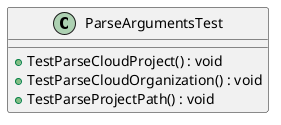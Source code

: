 @startuml
class ParseArgumentsTest {
    + TestParseCloudProject() : void
    + TestParseCloudOrganization() : void
    + TestParseProjectPath() : void
}
@enduml
